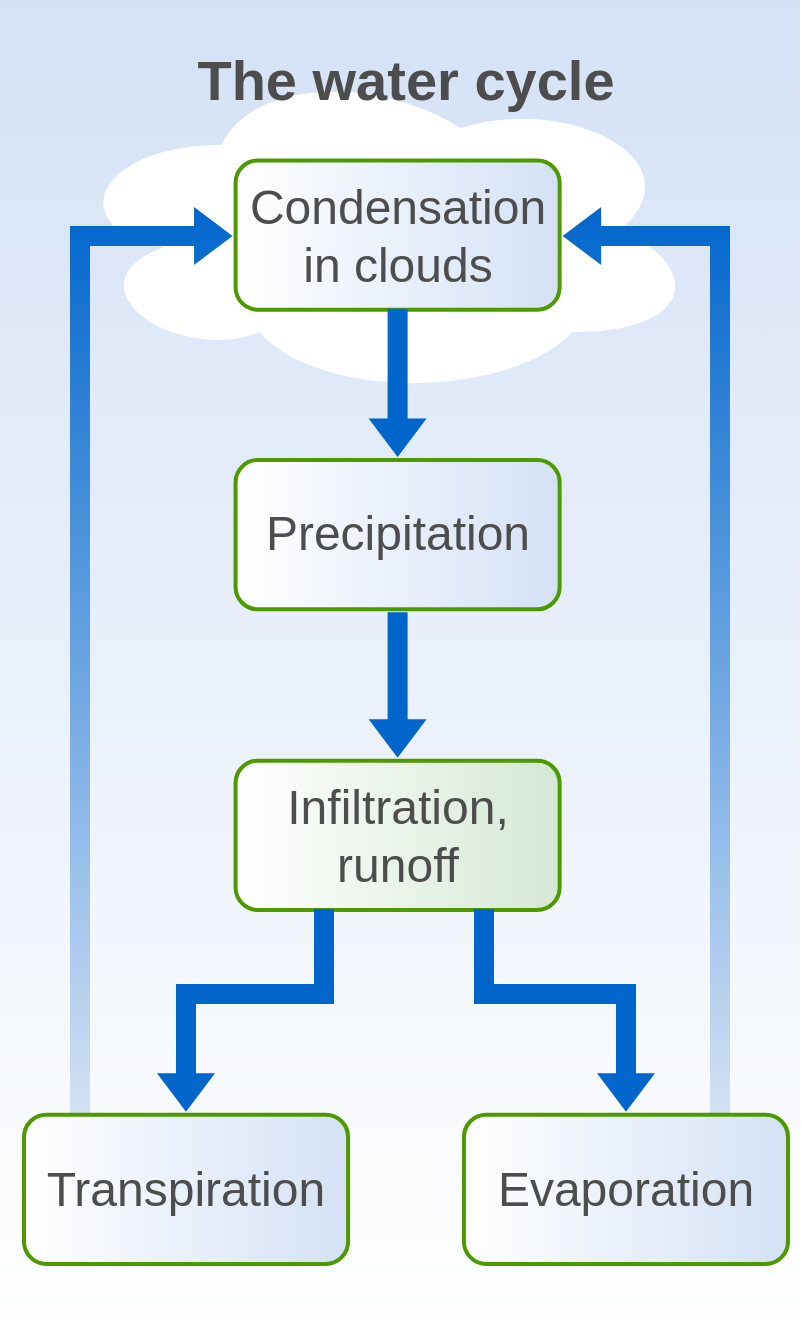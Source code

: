 <mxfile compressed="true" version="23.1.1" type="github">
  <diagram name="Page-1" id="eG5tvo9UgwHiR6DEYF9L">
    <mxGraphModel dx="726" dy="696" grid="1" gridSize="10" guides="1" tooltips="1" connect="1" arrows="1" fold="1" page="1" pageScale="1" pageWidth="583" pageHeight="827" math="0" shadow="0">
      <root>
        <mxCell id="0" />
        <mxCell id="1" parent="0" />
        <mxCell id="TZSDHcv375y_gvkYPDKj-2" value="" style="whiteSpace=wrap;html=1;shadow=0;strokeWidth=4;fillColor=#D4E1F5;fontSize=16;align=center;gradientColor=#ffffff;strokeColor=none;fontColor=#4D4D4D;" parent="1" vertex="1">
          <mxGeometry x="92" y="40" width="400" height="670" as="geometry" />
        </mxCell>
        <mxCell id="TZSDHcv375y_gvkYPDKj-3" value="" style="ellipse;shape=cloud;whiteSpace=wrap;html=1;shadow=0;strokeWidth=4;fillColor=#FFFFFF;gradientColor=#ffffff;fontSize=16;align=center;strokeColor=none;fontColor=#4D4D4D;" parent="1" vertex="1">
          <mxGeometry x="123" y="70" width="319" height="170" as="geometry" />
        </mxCell>
        <mxCell id="TZSDHcv375y_gvkYPDKj-4" style="edgeStyle=orthogonalEdgeStyle;rounded=0;html=1;shadow=0;endArrow=blockThin;endFill=1;jettySize=auto;orthogonalLoop=1;strokeWidth=3;fontFamily=Helvetica;fontSize=18;align=center;shape=flexArrow;strokeColor=none;fillColor=#0066CC;endWidth=16;endSize=5.42;width=8;sourcePerimeterSpacing=-2;gradientColor=#D4E1F5;fontColor=#4D4D4D;" parent="1" source="TZSDHcv375y_gvkYPDKj-13" target="TZSDHcv375y_gvkYPDKj-7" edge="1">
          <mxGeometry x="303.325" y="445.533" as="geometry">
            <mxPoint x="344" y="503.0" as="sourcePoint" />
            <mxPoint x="415" y="607.333" as="targetPoint" />
            <Array as="points">
              <mxPoint x="452" y="158" />
            </Array>
          </mxGeometry>
        </mxCell>
        <mxCell id="TZSDHcv375y_gvkYPDKj-5" style="edgeStyle=orthogonalEdgeStyle;rounded=0;html=1;shadow=0;endArrow=blockThin;endFill=1;jettySize=auto;orthogonalLoop=1;strokeWidth=3;fontFamily=Helvetica;fontSize=18;align=center;shape=flexArrow;strokeColor=none;fillColor=#0066CC;endWidth=16;endSize=5.42;width=8;sourcePerimeterSpacing=-2;gradientColor=#D4E1F5;fontColor=#4D4D4D;" parent="1" source="TZSDHcv375y_gvkYPDKj-12" target="TZSDHcv375y_gvkYPDKj-7" edge="1">
          <mxGeometry x="313.325" y="455.533" as="geometry">
            <mxPoint x="462" y="609.333" as="sourcePoint" />
            <mxPoint x="381.821" y="168" as="targetPoint" />
            <Array as="points">
              <mxPoint x="132" y="158" />
            </Array>
          </mxGeometry>
        </mxCell>
        <mxCell id="TZSDHcv375y_gvkYPDKj-6" value="The water cycle" style="text;html=1;strokeColor=none;fillColor=none;align=center;verticalAlign=middle;whiteSpace=wrap;overflow=hidden;shadow=0;fontSize=28;fontStyle=1;fontFamily=Helvetica;fontColor=#4D4D4D;" parent="1" vertex="1">
          <mxGeometry x="165" y="60" width="260" height="40" as="geometry" />
        </mxCell>
        <mxCell id="TZSDHcv375y_gvkYPDKj-7" value="Condensation&lt;br&gt;in clouds" style="rounded=1;whiteSpace=wrap;html=1;shadow=0;strokeWidth=2;fillColor=#D4E1F5;gradientColor=#ffffff;fontFamily=Helvetica;fontSize=24;align=center;strokeColor=#4D9900;gradientDirection=west;fontColor=#4D4D4D;" parent="1" vertex="1">
          <mxGeometry x="209.786" y="120.222" width="162.036" height="74.667" as="geometry" />
        </mxCell>
        <mxCell id="TZSDHcv375y_gvkYPDKj-8" value="Precipitation" style="rounded=1;whiteSpace=wrap;html=1;shadow=0;strokeWidth=2;fillColor=#D4E1F5;gradientColor=#ffffff;fontFamily=Helvetica;fontSize=24;align=center;strokeColor=#4D9900;gradientDirection=west;fontColor=#4D4D4D;" parent="1" vertex="1">
          <mxGeometry x="209.786" y="270" width="162.036" height="74.667" as="geometry" />
        </mxCell>
        <mxCell id="TZSDHcv375y_gvkYPDKj-9" style="edgeStyle=none;rounded=0;html=1;shadow=0;endArrow=blockThin;endFill=1;jettySize=auto;orthogonalLoop=1;strokeWidth=3;fontFamily=Helvetica;fontSize=18;align=center;shape=flexArrow;strokeColor=none;fillColor=#0066CC;endWidth=16;endSize=5.42;width=8;sourcePerimeterSpacing=-2;dashed=1;fontColor=#4D4D4D;" parent="1" source="TZSDHcv375y_gvkYPDKj-7" target="TZSDHcv375y_gvkYPDKj-8" edge="1">
          <mxGeometry relative="1" as="geometry" />
        </mxCell>
        <mxCell id="TZSDHcv375y_gvkYPDKj-10" value="Infiltration,&lt;br&gt;runoff" style="rounded=1;whiteSpace=wrap;html=1;shadow=0;strokeWidth=2;fillColor=#D5E8D4;gradientColor=#ffffff;fontFamily=Helvetica;fontSize=24;align=center;strokeColor=#4D9900;gradientDirection=west;fontColor=#4D4D4D;" parent="1" vertex="1">
          <mxGeometry x="209.786" y="420.333" width="162.036" height="74.667" as="geometry" />
        </mxCell>
        <mxCell id="TZSDHcv375y_gvkYPDKj-11" style="edgeStyle=none;rounded=0;html=1;shadow=0;endArrow=blockThin;endFill=1;jettySize=auto;orthogonalLoop=1;strokeWidth=3;fontFamily=Helvetica;fontSize=18;align=center;shape=flexArrow;strokeColor=none;fillColor=#0066CC;endWidth=16;endSize=5.42;width=8;sourcePerimeterSpacing=-2;exitX=0.5;exitY=1;fontColor=#4D4D4D;" parent="1" source="TZSDHcv375y_gvkYPDKj-8" target="TZSDHcv375y_gvkYPDKj-10" edge="1">
          <mxGeometry x="271.325" y="438.533" as="geometry">
            <mxPoint x="283.325" y="398.533" as="sourcePoint" />
            <mxPoint x="290.804" y="430.889" as="targetPoint" />
          </mxGeometry>
        </mxCell>
        <mxCell id="TZSDHcv375y_gvkYPDKj-12" value="Transpiration" style="rounded=1;whiteSpace=wrap;html=1;shadow=0;strokeWidth=2;fillColor=#D4E1F5;gradientColor=#ffffff;fontFamily=Helvetica;fontSize=24;align=center;strokeColor=#4D9900;gradientDirection=west;fontColor=#4D4D4D;" parent="1" vertex="1">
          <mxGeometry x="104" y="597.333" width="162.036" height="74.667" as="geometry" />
        </mxCell>
        <mxCell id="TZSDHcv375y_gvkYPDKj-13" value="Evaporation" style="rounded=1;whiteSpace=wrap;html=1;shadow=0;strokeWidth=2;fillColor=#D4E1F5;gradientColor=#ffffff;fontFamily=Helvetica;fontSize=24;align=center;strokeColor=#4D9900;gradientDirection=west;fontColor=#4D4D4D;" parent="1" vertex="1">
          <mxGeometry x="323.964" y="597.333" width="162.036" height="74.667" as="geometry" />
        </mxCell>
        <mxCell id="TZSDHcv375y_gvkYPDKj-14" style="edgeStyle=orthogonalEdgeStyle;rounded=0;html=1;shadow=0;endArrow=blockThin;endFill=1;jettySize=auto;orthogonalLoop=1;strokeWidth=3;fontFamily=Helvetica;fontSize=18;align=center;shape=flexArrow;strokeColor=none;fillColor=#0066CC;endWidth=16;endSize=5.42;width=8;sourcePerimeterSpacing=-2;fontColor=#4D4D4D;" parent="1" source="TZSDHcv375y_gvkYPDKj-10" target="TZSDHcv375y_gvkYPDKj-12" edge="1">
          <mxGeometry x="283.325" y="425.533" as="geometry">
            <mxPoint x="303" y="356" as="sourcePoint" />
            <mxPoint x="302.869" y="430.333" as="targetPoint" />
            <Array as="points">
              <mxPoint x="254" y="537" />
              <mxPoint x="185" y="537" />
            </Array>
          </mxGeometry>
        </mxCell>
        <mxCell id="TZSDHcv375y_gvkYPDKj-15" style="edgeStyle=orthogonalEdgeStyle;rounded=0;html=1;shadow=0;endArrow=blockThin;endFill=1;jettySize=auto;orthogonalLoop=1;strokeWidth=3;fontFamily=Helvetica;fontSize=18;align=center;shape=flexArrow;strokeColor=none;fillColor=#0066CC;endWidth=16;endSize=5.42;width=8;sourcePerimeterSpacing=-2;fontColor=#4D4D4D;" parent="1" source="TZSDHcv375y_gvkYPDKj-10" target="TZSDHcv375y_gvkYPDKj-13" edge="1">
          <mxGeometry x="293.325" y="435.533" as="geometry">
            <mxPoint x="264" y="503.0" as="sourcePoint" />
            <mxPoint x="195" y="607.333" as="targetPoint" />
            <Array as="points">
              <mxPoint x="334" y="537" />
              <mxPoint x="405" y="537" />
            </Array>
          </mxGeometry>
        </mxCell>
      </root>
    </mxGraphModel>
  </diagram>
</mxfile>
